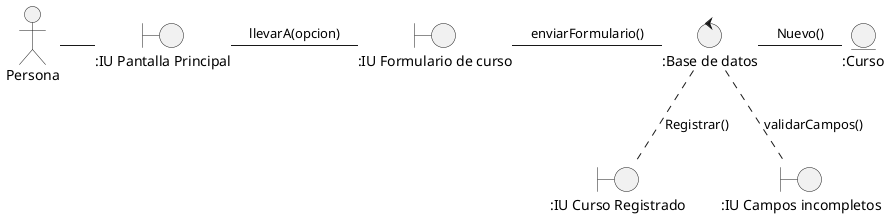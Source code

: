 @startuml DiagramaComunicacionUC3

actor Persona as Persona
boundary ":IU Pantalla Principal" as PantallaPrincipal
boundary ":IU Formulario de curso" as FormularioCurso
control ":Base de datos" as Controlador 
entity ":Curso" as Curso
boundary ":IU Curso Registrado" as CursoRegistrado
boundary ":IU Campos incompletos" as CamposIncompletos
Persona -r- PantallaPrincipal
PantallaPrincipal -r- FormularioCurso : llevarA(opcion)
FormularioCurso -r- Controlador : enviarFormulario()
Controlador -r- Curso: Nuevo() 
Controlador .. CursoRegistrado: Registrar() 
Controlador .. CamposIncompletos: validarCampos() 
@enduml 